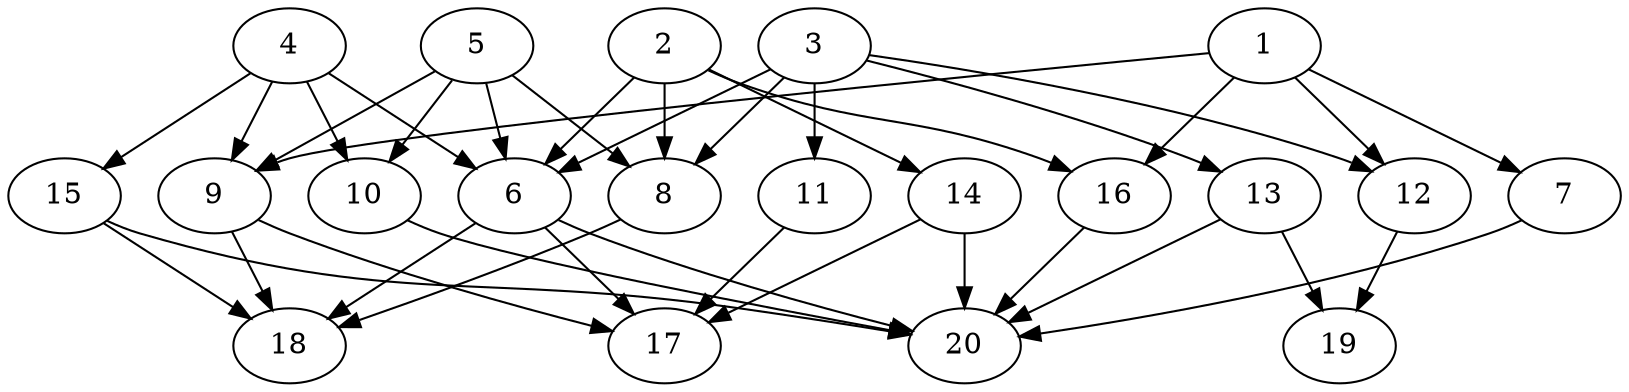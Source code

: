 // DAG automatically generated by daggen at Tue Jul 23 14:29:40 2019
// ./daggen --dot -n 20 --ccr 0.3 --fat 0.7 --regular 0.5 --density 0.7 --mindata 5242880 --maxdata 52428800 
digraph G {
  1 [size="21152427", alpha="0.03", expect_size="6345728"] 
  1 -> 7 [size ="6345728"]
  1 -> 9 [size ="6345728"]
  1 -> 12 [size ="6345728"]
  1 -> 16 [size ="6345728"]
  2 [size="46486187", alpha="0.06", expect_size="13945856"] 
  2 -> 6 [size ="13945856"]
  2 -> 8 [size ="13945856"]
  2 -> 14 [size ="13945856"]
  2 -> 16 [size ="13945856"]
  3 [size="58313387", alpha="0.10", expect_size="17494016"] 
  3 -> 6 [size ="17494016"]
  3 -> 8 [size ="17494016"]
  3 -> 11 [size ="17494016"]
  3 -> 12 [size ="17494016"]
  3 -> 13 [size ="17494016"]
  4 [size="110315520", alpha="0.11", expect_size="33094656"] 
  4 -> 6 [size ="33094656"]
  4 -> 9 [size ="33094656"]
  4 -> 10 [size ="33094656"]
  4 -> 15 [size ="33094656"]
  5 [size="102345387", alpha="0.06", expect_size="30703616"] 
  5 -> 6 [size ="30703616"]
  5 -> 8 [size ="30703616"]
  5 -> 9 [size ="30703616"]
  5 -> 10 [size ="30703616"]
  6 [size="171066027", alpha="0.01", expect_size="51319808"] 
  6 -> 17 [size ="51319808"]
  6 -> 18 [size ="51319808"]
  6 -> 20 [size ="51319808"]
  7 [size="116148907", alpha="0.05", expect_size="34844672"] 
  7 -> 20 [size ="34844672"]
  8 [size="39980373", alpha="0.09", expect_size="11994112"] 
  8 -> 18 [size ="11994112"]
  9 [size="113776640", alpha="0.10", expect_size="34132992"] 
  9 -> 17 [size ="34132992"]
  9 -> 18 [size ="34132992"]
  10 [size="104198827", alpha="0.10", expect_size="31259648"] 
  10 -> 20 [size ="31259648"]
  11 [size="96413013", alpha="0.01", expect_size="28923904"] 
  11 -> 17 [size ="28923904"]
  12 [size="121272320", alpha="0.04", expect_size="36381696"] 
  12 -> 19 [size ="36381696"]
  13 [size="167826773", alpha="0.19", expect_size="50348032"] 
  13 -> 19 [size ="50348032"]
  13 -> 20 [size ="50348032"]
  14 [size="89804800", alpha="0.06", expect_size="26941440"] 
  14 -> 17 [size ="26941440"]
  14 -> 20 [size ="26941440"]
  15 [size="21234347", alpha="0.02", expect_size="6370304"] 
  15 -> 18 [size ="6370304"]
  15 -> 20 [size ="6370304"]
  16 [size="71666347", alpha="0.20", expect_size="21499904"] 
  16 -> 20 [size ="21499904"]
  17 [size="80319147", alpha="0.16", expect_size="24095744"] 
  18 [size="123443200", alpha="0.14", expect_size="37032960"] 
  19 [size="40676693", alpha="0.10", expect_size="12203008"] 
  20 [size="123125760", alpha="0.10", expect_size="36937728"] 
}
